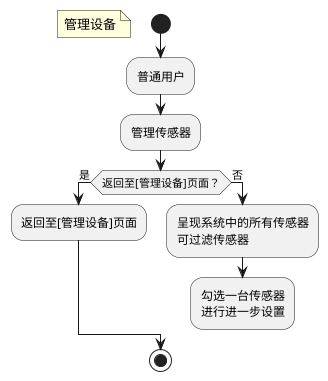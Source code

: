 @startuml
start
floating note left:管理设备
:普通用户;
:管理传感器;
if(返回至[管理设备]页面？)then(是)
:返回至[管理设备]页面;
else(否)
:呈现系统中的所有传感器
可过滤传感器;
:勾选一台传感器
进行进一步设置;
detach
endif
stop
@enduml